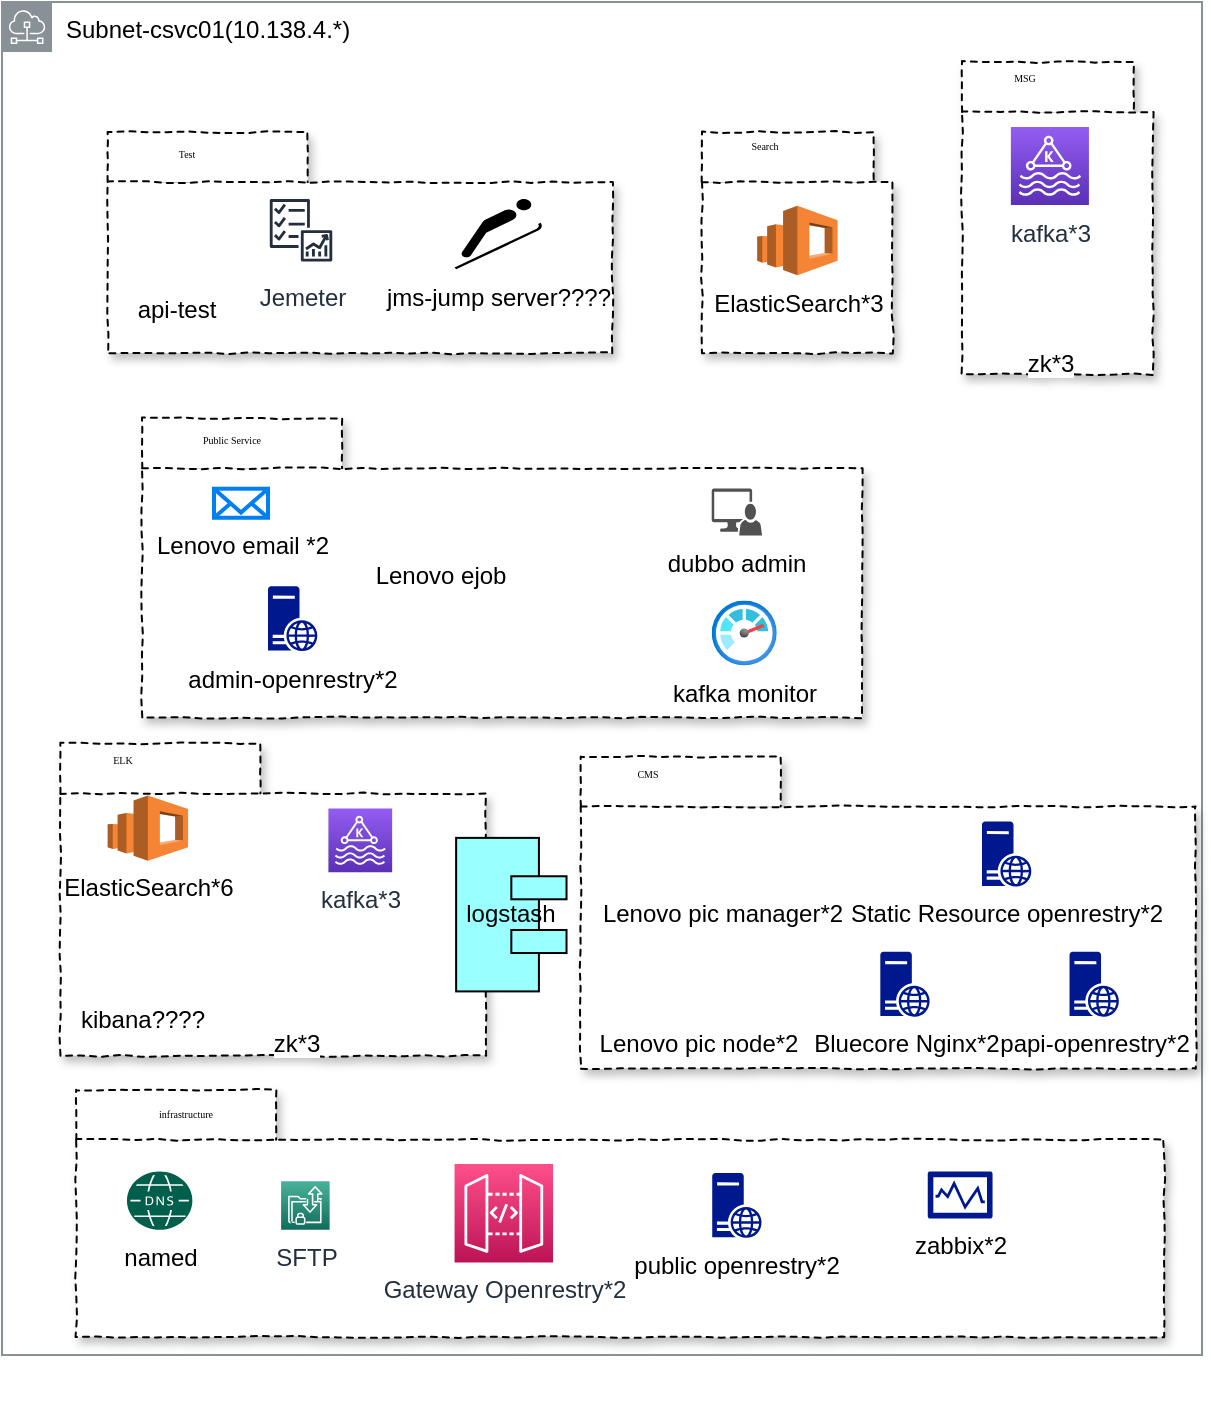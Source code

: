 <mxfile version="20.2.8" type="github">
  <diagram id="SoZa_4AcdHNvvdQ_9TMP" name="第 1 页">
    <mxGraphModel dx="1778" dy="993" grid="1" gridSize="10" guides="1" tooltips="1" connect="1" arrows="1" fold="1" page="1" pageScale="1" pageWidth="827" pageHeight="1169" math="0" shadow="0">
      <root>
        <mxCell id="0" />
        <mxCell id="1" parent="0" />
        <mxCell id="784cbDrwxi_V3fQU1oRy-98" value="" style="group" vertex="1" connectable="0" parent="1">
          <mxGeometry x="50" y="20" width="600" height="700" as="geometry" />
        </mxCell>
        <mxCell id="784cbDrwxi_V3fQU1oRy-50" value="&lt;span style=&quot;color: rgb(0, 0, 0); text-align: center;&quot;&gt;Subnet-csvc01(10.138.4.*)&lt;/span&gt;" style="sketch=0;outlineConnect=0;gradientColor=none;html=1;whiteSpace=wrap;fontSize=12;fontStyle=0;shape=mxgraph.aws4.group;grIcon=mxgraph.aws4.group_subnet;strokeColor=#879196;fillColor=none;verticalAlign=top;align=left;spacingLeft=30;fontColor=#879196;dashed=0;" vertex="1" parent="784cbDrwxi_V3fQU1oRy-98">
          <mxGeometry width="600" height="676.511" as="geometry" />
        </mxCell>
        <mxCell id="784cbDrwxi_V3fQU1oRy-2" value="" style="group" vertex="1" connectable="0" parent="784cbDrwxi_V3fQU1oRy-98">
          <mxGeometry x="13.403" y="546.413" width="567.674" height="153.587" as="geometry" />
        </mxCell>
        <mxCell id="784cbDrwxi_V3fQU1oRy-12" value="" style="group" vertex="1" connectable="0" parent="784cbDrwxi_V3fQU1oRy-2">
          <mxGeometry x="15.769" y="-175.633" width="242.05" height="204.384" as="geometry" />
        </mxCell>
        <mxCell id="784cbDrwxi_V3fQU1oRy-13" value="" style="shape=folder;spacingTop=10;tabWidth=100;tabHeight=25;tabPosition=left;dashed=1;enumerate=0;comic=1;jiggle=1;treeMoving=0;treeFolding=0;deletable=1;rotatable=0;noLabel=0;shadow=1;sketch=0;" vertex="1" parent="784cbDrwxi_V3fQU1oRy-12">
          <mxGeometry width="212.878" height="156.118" as="geometry" />
        </mxCell>
        <mxCell id="784cbDrwxi_V3fQU1oRy-14" value="ELK" style="text;html=1;strokeColor=none;fillColor=none;align=center;verticalAlign=middle;whiteSpace=wrap;rounded=0;shadow=1;comic=1;sketch=0;jiggle=1;fontFamily=Verdana;fontSize=5;" vertex="1" parent="784cbDrwxi_V3fQU1oRy-12">
          <mxGeometry x="7.884" y="1.951" width="47.306" height="13.01" as="geometry" />
        </mxCell>
        <mxCell id="784cbDrwxi_V3fQU1oRy-18" value="ElasticSearch*6" style="outlineConnect=0;dashed=0;verticalLabelPosition=bottom;verticalAlign=top;align=center;html=1;shape=mxgraph.aws3.elasticsearch_service;fillColor=#F58534;gradientColor=none;" vertex="1" parent="784cbDrwxi_V3fQU1oRy-12">
          <mxGeometry x="23.653" y="26.02" width="40.21" height="32.525" as="geometry" />
        </mxCell>
        <mxCell id="784cbDrwxi_V3fQU1oRy-37" value="kibana????" style="shape=image;html=1;verticalAlign=top;verticalLabelPosition=bottom;labelBackgroundColor=#ffffff;imageAspect=0;aspect=fixed;image=https://cdn2.iconfinder.com/data/icons/whcompare-servers-web-hosting/50/staging-site-128.png" vertex="1" parent="784cbDrwxi_V3fQU1oRy-12">
          <mxGeometry x="24.442" y="91.394" width="32.525" height="32.525" as="geometry" />
        </mxCell>
        <mxCell id="784cbDrwxi_V3fQU1oRy-38" value="kafka*3" style="sketch=0;points=[[0,0,0],[0.25,0,0],[0.5,0,0],[0.75,0,0],[1,0,0],[0,1,0],[0.25,1,0],[0.5,1,0],[0.75,1,0],[1,1,0],[0,0.25,0],[0,0.5,0],[0,0.75,0],[1,0.25,0],[1,0.5,0],[1,0.75,0]];outlineConnect=0;fontColor=#232F3E;gradientColor=#945DF2;gradientDirection=north;fillColor=#5A30B5;strokeColor=#ffffff;dashed=0;verticalLabelPosition=bottom;verticalAlign=top;align=center;html=1;fontSize=12;fontStyle=0;aspect=fixed;shape=mxgraph.aws4.resourceIcon;resIcon=mxgraph.aws4.managed_streaming_for_kafka;" vertex="1" parent="784cbDrwxi_V3fQU1oRy-12">
          <mxGeometry x="134.034" y="32.525" width="31.874" height="31.874" as="geometry" />
        </mxCell>
        <mxCell id="784cbDrwxi_V3fQU1oRy-40" value="zk*3" style="shape=image;html=1;verticalAlign=top;verticalLabelPosition=bottom;labelBackgroundColor=#ffffff;imageAspect=0;aspect=fixed;image=https://cdn0.iconfinder.com/data/icons/construction-2-21/512/construction-industry-building-13-128.png" vertex="1" parent="784cbDrwxi_V3fQU1oRy-12">
          <mxGeometry x="101.314" y="104.079" width="32.525" height="32.525" as="geometry" />
        </mxCell>
        <mxCell id="784cbDrwxi_V3fQU1oRy-41" value="logstash" style="html=1;outlineConnect=0;whiteSpace=wrap;fillColor=#99ffff;shape=mxgraph.archimate3.component;direction=west;" vertex="1" parent="784cbDrwxi_V3fQU1oRy-12">
          <mxGeometry x="197.898" y="47.161" width="55.191" height="76.758" as="geometry" />
        </mxCell>
        <mxCell id="784cbDrwxi_V3fQU1oRy-97" value="" style="group" vertex="1" connectable="0" parent="784cbDrwxi_V3fQU1oRy-2">
          <mxGeometry x="23.653" y="-6.505" width="544.021" height="127.568" as="geometry" />
        </mxCell>
        <mxCell id="784cbDrwxi_V3fQU1oRy-3" value="" style="shape=folder;spacingTop=10;tabWidth=100;tabHeight=25;tabPosition=left;dashed=1;enumerate=0;comic=1;jiggle=1;treeMoving=0;treeFolding=0;deletable=1;rotatable=0;noLabel=0;shadow=1;sketch=0;" vertex="1" parent="784cbDrwxi_V3fQU1oRy-97">
          <mxGeometry x="0.0" y="3.975" width="544.021" height="123.593" as="geometry" />
        </mxCell>
        <mxCell id="784cbDrwxi_V3fQU1oRy-7" value="Gateway Openrestry*2" style="sketch=0;points=[[0,0,0],[0.25,0,0],[0.5,0,0],[0.75,0,0],[1,0,0],[0,1,0],[0.25,1,0],[0.5,1,0],[0.75,1,0],[1,1,0],[0,0.25,0],[0,0.5,0],[0,0.75,0],[1,0.25,0],[1,0.5,0],[1,0.75,0]];outlineConnect=0;fontColor=#232F3E;gradientColor=#FF4F8B;gradientDirection=north;fillColor=#BC1356;strokeColor=#ffffff;dashed=0;verticalLabelPosition=bottom;verticalAlign=top;align=center;html=1;fontSize=12;fontStyle=0;aspect=fixed;shape=mxgraph.aws4.resourceIcon;resIcon=mxgraph.aws4.api_gateway;" vertex="1" parent="784cbDrwxi_V3fQU1oRy-97">
          <mxGeometry x="189.223" y="41.137" width="49.262" height="49.262" as="geometry" />
        </mxCell>
        <mxCell id="784cbDrwxi_V3fQU1oRy-8" value="named" style="sketch=0;pointerEvents=1;shadow=0;dashed=0;html=1;strokeColor=none;fillColor=#005F4B;labelPosition=center;verticalLabelPosition=bottom;verticalAlign=top;align=center;outlineConnect=0;shape=mxgraph.veeam2.dns;" vertex="1" parent="784cbDrwxi_V3fQU1oRy-97">
          <mxGeometry x="25.412" y="44.871" width="32.712" height="29.083" as="geometry" />
        </mxCell>
        <mxCell id="784cbDrwxi_V3fQU1oRy-9" value="SFTP" style="sketch=0;points=[[0,0,0],[0.25,0,0],[0.5,0,0],[0.75,0,0],[1,0,0],[0,1,0],[0.25,1,0],[0.5,1,0],[0.75,1,0],[1,1,0],[0,0.25,0],[0,0.5,0],[0,0.75,0],[1,0.25,0],[1,0.5,0],[1,0.75,0]];outlineConnect=0;fontColor=#232F3E;gradientColor=#4AB29A;gradientDirection=north;fillColor=#116D5B;strokeColor=#ffffff;dashed=0;verticalLabelPosition=bottom;verticalAlign=top;align=center;html=1;fontSize=12;fontStyle=0;aspect=fixed;shape=mxgraph.aws4.resourceIcon;resIcon=mxgraph.aws4.transfer_for_sftp;" vertex="1" parent="784cbDrwxi_V3fQU1oRy-97">
          <mxGeometry x="102.496" y="49.685" width="24.269" height="24.269" as="geometry" />
        </mxCell>
        <mxCell id="784cbDrwxi_V3fQU1oRy-31" value="public openrestry*2" style="sketch=0;aspect=fixed;pointerEvents=1;shadow=0;dashed=0;html=1;strokeColor=none;labelPosition=center;verticalLabelPosition=bottom;verticalAlign=top;align=center;fillColor=#00188D;shape=mxgraph.mscae.enterprise.web_server" vertex="1" parent="784cbDrwxi_V3fQU1oRy-97">
          <mxGeometry x="318.057" y="45.554" width="24.719" height="32.525" as="geometry" />
        </mxCell>
        <mxCell id="784cbDrwxi_V3fQU1oRy-66" value="zabbix*2" style="sketch=0;aspect=fixed;pointerEvents=1;shadow=0;dashed=0;html=1;strokeColor=none;labelPosition=center;verticalLabelPosition=bottom;verticalAlign=top;align=center;fillColor=#00188D;shape=mxgraph.mscae.enterprise.performance_monitor" vertex="1" parent="784cbDrwxi_V3fQU1oRy-97">
          <mxGeometry x="425.756" y="44.871" width="32.525" height="23.418" as="geometry" />
        </mxCell>
        <mxCell id="784cbDrwxi_V3fQU1oRy-4" value="infrastructure" style="text;html=1;strokeColor=none;fillColor=none;align=center;verticalAlign=middle;whiteSpace=wrap;rounded=0;shadow=1;comic=1;sketch=0;jiggle=1;fontFamily=Verdana;fontSize=5;" vertex="1" parent="784cbDrwxi_V3fQU1oRy-97">
          <mxGeometry x="12.94" y="3.97" width="83.532" height="24.719" as="geometry" />
        </mxCell>
        <mxCell id="784cbDrwxi_V3fQU1oRy-15" value="" style="group" vertex="1" connectable="0" parent="784cbDrwxi_V3fQU1oRy-98">
          <mxGeometry x="289.356" y="377.285" width="307.49" height="156.118" as="geometry" />
        </mxCell>
        <mxCell id="784cbDrwxi_V3fQU1oRy-16" value="" style="shape=folder;spacingTop=10;tabWidth=100;tabHeight=25;tabPosition=left;dashed=1;enumerate=0;comic=1;jiggle=1;treeMoving=0;treeFolding=0;deletable=1;rotatable=0;noLabel=0;shadow=1;sketch=0;" vertex="1" parent="784cbDrwxi_V3fQU1oRy-15">
          <mxGeometry width="307.49" height="156.118" as="geometry" />
        </mxCell>
        <mxCell id="784cbDrwxi_V3fQU1oRy-17" value="CMS" style="text;html=1;strokeColor=none;fillColor=none;align=center;verticalAlign=middle;whiteSpace=wrap;rounded=0;shadow=1;comic=1;sketch=0;jiggle=1;fontFamily=Verdana;fontSize=5;" vertex="1" parent="784cbDrwxi_V3fQU1oRy-15">
          <mxGeometry x="0.004" y="1.951" width="68.331" height="13.01" as="geometry" />
        </mxCell>
        <mxCell id="784cbDrwxi_V3fQU1oRy-19" value="Lenovo pic manager*2" style="shape=image;html=1;verticalAlign=top;verticalLabelPosition=bottom;labelBackgroundColor=#ffffff;imageAspect=0;aspect=fixed;image=https://cdn4.iconfinder.com/data/icons/multimedia-flat-19/32/Photo-128.png" vertex="1" parent="784cbDrwxi_V3fQU1oRy-15">
          <mxGeometry x="50.644" y="26.02" width="39.029" height="39.029" as="geometry" />
        </mxCell>
        <mxCell id="784cbDrwxi_V3fQU1oRy-33" value="&lt;span style=&quot;background-color: rgb(255, 255, 255);&quot;&gt;papi-openrestry*2&lt;/span&gt;" style="sketch=0;aspect=fixed;pointerEvents=1;shadow=0;dashed=0;html=1;strokeColor=none;labelPosition=center;verticalLabelPosition=bottom;verticalAlign=top;align=center;fillColor=#00188D;shape=mxgraph.mscae.enterprise.web_server" vertex="1" parent="784cbDrwxi_V3fQU1oRy-15">
          <mxGeometry x="244.415" y="97.574" width="24.719" height="32.525" as="geometry" />
        </mxCell>
        <mxCell id="784cbDrwxi_V3fQU1oRy-25" value="Static Resource openrestry*2" style="sketch=0;aspect=fixed;pointerEvents=1;shadow=0;dashed=0;html=1;strokeColor=none;labelPosition=center;verticalLabelPosition=bottom;verticalAlign=top;align=center;fillColor=#00188D;shape=mxgraph.mscae.enterprise.web_server" vertex="1" parent="784cbDrwxi_V3fQU1oRy-15">
          <mxGeometry x="200.643" y="32.52" width="24.719" height="32.525" as="geometry" />
        </mxCell>
        <mxCell id="784cbDrwxi_V3fQU1oRy-24" value="Bluecore Nginx*2" style="sketch=0;aspect=fixed;pointerEvents=1;shadow=0;dashed=0;html=1;strokeColor=none;labelPosition=center;verticalLabelPosition=bottom;verticalAlign=top;align=center;fillColor=#00188D;shape=mxgraph.mscae.enterprise.web_server" vertex="1" parent="784cbDrwxi_V3fQU1oRy-15">
          <mxGeometry x="149.803" y="97.574" width="24.719" height="32.525" as="geometry" />
        </mxCell>
        <mxCell id="784cbDrwxi_V3fQU1oRy-65" value="Lenovo pic&amp;nbsp;node*2" style="shape=image;html=1;verticalAlign=top;verticalLabelPosition=bottom;labelBackgroundColor=#ffffff;imageAspect=0;aspect=fixed;image=https://cdn4.iconfinder.com/data/icons/multimedia-flat-19/32/Photo-128.png" vertex="1" parent="784cbDrwxi_V3fQU1oRy-15">
          <mxGeometry x="39.424" y="91.069" width="39.029" height="39.029" as="geometry" />
        </mxCell>
        <mxCell id="784cbDrwxi_V3fQU1oRy-87" value="" style="group" vertex="1" connectable="0" parent="784cbDrwxi_V3fQU1oRy-98">
          <mxGeometry x="52.825" y="65.049" width="252.3" height="110.583" as="geometry" />
        </mxCell>
        <mxCell id="784cbDrwxi_V3fQU1oRy-88" value="" style="shape=folder;spacingTop=10;tabWidth=100;tabHeight=25;tabPosition=left;dashed=1;enumerate=0;comic=1;jiggle=1;treeMoving=0;treeFolding=0;deletable=1;rotatable=0;noLabel=0;shadow=1;sketch=0;" vertex="1" parent="784cbDrwxi_V3fQU1oRy-87">
          <mxGeometry width="252.3" height="110.583" as="geometry" />
        </mxCell>
        <mxCell id="784cbDrwxi_V3fQU1oRy-89" value="Test" style="text;html=1;strokeColor=none;fillColor=none;align=center;verticalAlign=middle;whiteSpace=wrap;rounded=0;shadow=1;comic=1;sketch=0;jiggle=1;fontFamily=Verdana;fontSize=5;" vertex="1" parent="784cbDrwxi_V3fQU1oRy-87">
          <mxGeometry x="7.88" y="1.39" width="63.07" height="18.61" as="geometry" />
        </mxCell>
        <mxCell id="784cbDrwxi_V3fQU1oRy-92" value="api-test" style="shape=image;html=1;verticalAlign=top;verticalLabelPosition=bottom;labelBackgroundColor=#ffffff;imageAspect=0;aspect=fixed;image=https://cdn0.iconfinder.com/data/icons/education-1006/32/education_test_exam_school_student_knowledge_study_examination_college_classroom-128.png" vertex="1" parent="784cbDrwxi_V3fQU1oRy-87">
          <mxGeometry x="8.673" y="23.418" width="51.389" height="51.389" as="geometry" />
        </mxCell>
        <mxCell id="784cbDrwxi_V3fQU1oRy-93" value="Jemeter" style="sketch=0;outlineConnect=0;fontColor=#232F3E;gradientColor=none;strokeColor=#232F3E;fillColor=#ffffff;dashed=0;verticalLabelPosition=bottom;verticalAlign=top;align=center;html=1;fontSize=12;fontStyle=0;aspect=fixed;shape=mxgraph.aws4.resourceIcon;resIcon=mxgraph.aws4.checklist_performance;" vertex="1" parent="784cbDrwxi_V3fQU1oRy-87">
          <mxGeometry x="77.172" y="29.597" width="39.029" height="39.029" as="geometry" />
        </mxCell>
        <mxCell id="784cbDrwxi_V3fQU1oRy-95" value="jms-jump server????" style="shape=mxgraph.signs.sports.ski_jump;html=1;pointerEvents=1;fillColor=#000000;strokeColor=none;verticalLabelPosition=bottom;verticalAlign=top;align=center;" vertex="1" parent="784cbDrwxi_V3fQU1oRy-87">
          <mxGeometry x="173.456" y="33.5" width="44.152" height="35.127" as="geometry" />
        </mxCell>
        <mxCell id="784cbDrwxi_V3fQU1oRy-51" value="" style="group" vertex="1" connectable="0" parent="784cbDrwxi_V3fQU1oRy-98">
          <mxGeometry x="349.998" y="65.052" width="95.401" height="110.583" as="geometry" />
        </mxCell>
        <mxCell id="784cbDrwxi_V3fQU1oRy-52" value="" style="shape=folder;spacingTop=10;tabWidth=100;tabHeight=25;tabPosition=left;dashed=1;enumerate=0;comic=1;jiggle=1;treeMoving=0;treeFolding=0;deletable=1;rotatable=0;noLabel=0;shadow=1;sketch=0;" vertex="1" parent="784cbDrwxi_V3fQU1oRy-51">
          <mxGeometry width="95.401" height="110.583" as="geometry" />
        </mxCell>
        <mxCell id="784cbDrwxi_V3fQU1oRy-53" value="Search" style="text;html=1;strokeColor=none;fillColor=none;align=center;verticalAlign=middle;whiteSpace=wrap;rounded=0;shadow=1;comic=1;sketch=0;jiggle=1;fontFamily=Verdana;fontSize=5;" vertex="1" parent="784cbDrwxi_V3fQU1oRy-51">
          <mxGeometry x="7.884" y="1.386" width="47.306" height="11.631" as="geometry" />
        </mxCell>
        <mxCell id="784cbDrwxi_V3fQU1oRy-56" value="ElasticSearch*3" style="outlineConnect=0;dashed=0;verticalLabelPosition=bottom;verticalAlign=top;align=center;html=1;shape=mxgraph.aws3.elasticsearch_service;fillColor=#F58534;gradientColor=none;" vertex="1" parent="784cbDrwxi_V3fQU1oRy-51">
          <mxGeometry x="27.595" y="36.863" width="40.21" height="34.691" as="geometry" />
        </mxCell>
        <mxCell id="784cbDrwxi_V3fQU1oRy-49" value="" style="group" vertex="1" connectable="0" parent="784cbDrwxi_V3fQU1oRy-98">
          <mxGeometry x="479.995" y="30.005" width="95.401" height="156.118" as="geometry" />
        </mxCell>
        <mxCell id="784cbDrwxi_V3fQU1oRy-42" value="" style="shape=folder;spacingTop=10;tabWidth=100;tabHeight=25;tabPosition=left;dashed=1;enumerate=0;comic=1;jiggle=1;treeMoving=0;treeFolding=0;deletable=1;rotatable=0;noLabel=0;shadow=1;sketch=0;" vertex="1" parent="784cbDrwxi_V3fQU1oRy-49">
          <mxGeometry width="95.401" height="156.118" as="geometry" />
        </mxCell>
        <mxCell id="784cbDrwxi_V3fQU1oRy-43" value="MSG" style="text;html=1;strokeColor=none;fillColor=none;align=center;verticalAlign=middle;whiteSpace=wrap;rounded=0;shadow=1;comic=1;sketch=0;jiggle=1;fontFamily=Verdana;fontSize=5;" vertex="1" parent="784cbDrwxi_V3fQU1oRy-49">
          <mxGeometry x="7.884" y="1.951" width="47.306" height="13.01" as="geometry" />
        </mxCell>
        <mxCell id="784cbDrwxi_V3fQU1oRy-46" value="kafka*3" style="sketch=0;points=[[0,0,0],[0.25,0,0],[0.5,0,0],[0.75,0,0],[1,0,0],[0,1,0],[0.25,1,0],[0.5,1,0],[0.75,1,0],[1,1,0],[0,0.25,0],[0,0.5,0],[0,0.75,0],[1,0.25,0],[1,0.5,0],[1,0.75,0]];outlineConnect=0;fontColor=#232F3E;gradientColor=#945DF2;gradientDirection=north;fillColor=#5A30B5;strokeColor=#ffffff;dashed=0;verticalLabelPosition=bottom;verticalAlign=top;align=center;html=1;fontSize=12;fontStyle=0;aspect=fixed;shape=mxgraph.aws4.resourceIcon;resIcon=mxgraph.aws4.managed_streaming_for_kafka;" vertex="1" parent="784cbDrwxi_V3fQU1oRy-49">
          <mxGeometry x="24.442" y="32.525" width="39.029" height="39.029" as="geometry" />
        </mxCell>
        <mxCell id="784cbDrwxi_V3fQU1oRy-47" value="zk*3" style="shape=image;html=1;verticalAlign=top;verticalLabelPosition=bottom;labelBackgroundColor=#ffffff;imageAspect=0;aspect=fixed;image=https://cdn0.iconfinder.com/data/icons/construction-2-21/512/construction-industry-building-13-128.png" vertex="1" parent="784cbDrwxi_V3fQU1oRy-49">
          <mxGeometry x="24.442" y="97.574" width="39.029" height="39.029" as="geometry" />
        </mxCell>
        <mxCell id="784cbDrwxi_V3fQU1oRy-67" value="" style="group" vertex="1" connectable="0" parent="784cbDrwxi_V3fQU1oRy-98">
          <mxGeometry x="70" y="208.16" width="360" height="149.61" as="geometry" />
        </mxCell>
        <mxCell id="784cbDrwxi_V3fQU1oRy-68" value="" style="shape=folder;spacingTop=10;tabWidth=100;tabHeight=25;tabPosition=left;dashed=1;enumerate=0;comic=1;jiggle=1;treeMoving=0;treeFolding=0;deletable=1;rotatable=0;noLabel=0;shadow=1;sketch=0;" vertex="1" parent="784cbDrwxi_V3fQU1oRy-67">
          <mxGeometry width="360" height="149.61" as="geometry" />
        </mxCell>
        <mxCell id="784cbDrwxi_V3fQU1oRy-69" value="Public Service" style="text;html=1;strokeColor=none;fillColor=none;align=center;verticalAlign=middle;whiteSpace=wrap;rounded=0;shadow=1;comic=1;sketch=0;jiggle=1;fontFamily=Verdana;fontSize=5;" vertex="1" parent="784cbDrwxi_V3fQU1oRy-67">
          <mxGeometry y="2.64" width="90" height="15.735" as="geometry" />
        </mxCell>
        <mxCell id="784cbDrwxi_V3fQU1oRy-71" value="Lenovo email *2" style="html=1;verticalLabelPosition=bottom;align=center;labelBackgroundColor=#ffffff;verticalAlign=top;strokeWidth=2;strokeColor=#0080F0;shadow=0;dashed=0;shape=mxgraph.ios7.icons.mail;" vertex="1" parent="784cbDrwxi_V3fQU1oRy-67">
          <mxGeometry x="36" y="35.202" width="27" height="14.521" as="geometry" />
        </mxCell>
        <mxCell id="784cbDrwxi_V3fQU1oRy-73" value="Lenovo ejob" style="shape=image;html=1;verticalAlign=top;verticalLabelPosition=bottom;labelBackgroundColor=#ffffff;imageAspect=0;aspect=fixed;image=https://cdn0.iconfinder.com/data/icons/job-seeker/256/notes_job_seeker_employee_unemployee_work-128.png" vertex="1" parent="784cbDrwxi_V3fQU1oRy-67">
          <mxGeometry x="131.85" y="29.272" width="35.126" height="35.126" as="geometry" />
        </mxCell>
        <mxCell id="784cbDrwxi_V3fQU1oRy-82" value="dubbo admin" style="sketch=0;pointerEvents=1;shadow=0;dashed=0;html=1;strokeColor=none;labelPosition=center;verticalLabelPosition=bottom;verticalAlign=top;align=center;fillColor=#515151;shape=mxgraph.mscae.system_center.admin_console" vertex="1" parent="784cbDrwxi_V3fQU1oRy-67">
          <mxGeometry x="284.85" y="35.13" width="25.15" height="23.42" as="geometry" />
        </mxCell>
        <mxCell id="784cbDrwxi_V3fQU1oRy-83" value="kafka monitor" style="aspect=fixed;html=1;points=[];align=center;image;fontSize=12;image=img/lib/azure2/management_governance/Monitor.svg;" vertex="1" parent="784cbDrwxi_V3fQU1oRy-67">
          <mxGeometry x="284.85" y="91.067" width="32.524" height="32.524" as="geometry" />
        </mxCell>
        <mxCell id="784cbDrwxi_V3fQU1oRy-84" value="&lt;span style=&quot;background-color: rgb(255, 255, 255);&quot;&gt;admin-openrestry*2&lt;/span&gt;" style="sketch=0;aspect=fixed;pointerEvents=1;shadow=0;dashed=0;html=1;strokeColor=none;labelPosition=center;verticalLabelPosition=bottom;verticalAlign=top;align=center;fillColor=#00188D;shape=mxgraph.mscae.enterprise.web_server" vertex="1" parent="784cbDrwxi_V3fQU1oRy-67">
          <mxGeometry x="63" y="83.912" width="24.718" height="32.524" as="geometry" />
        </mxCell>
      </root>
    </mxGraphModel>
  </diagram>
</mxfile>
